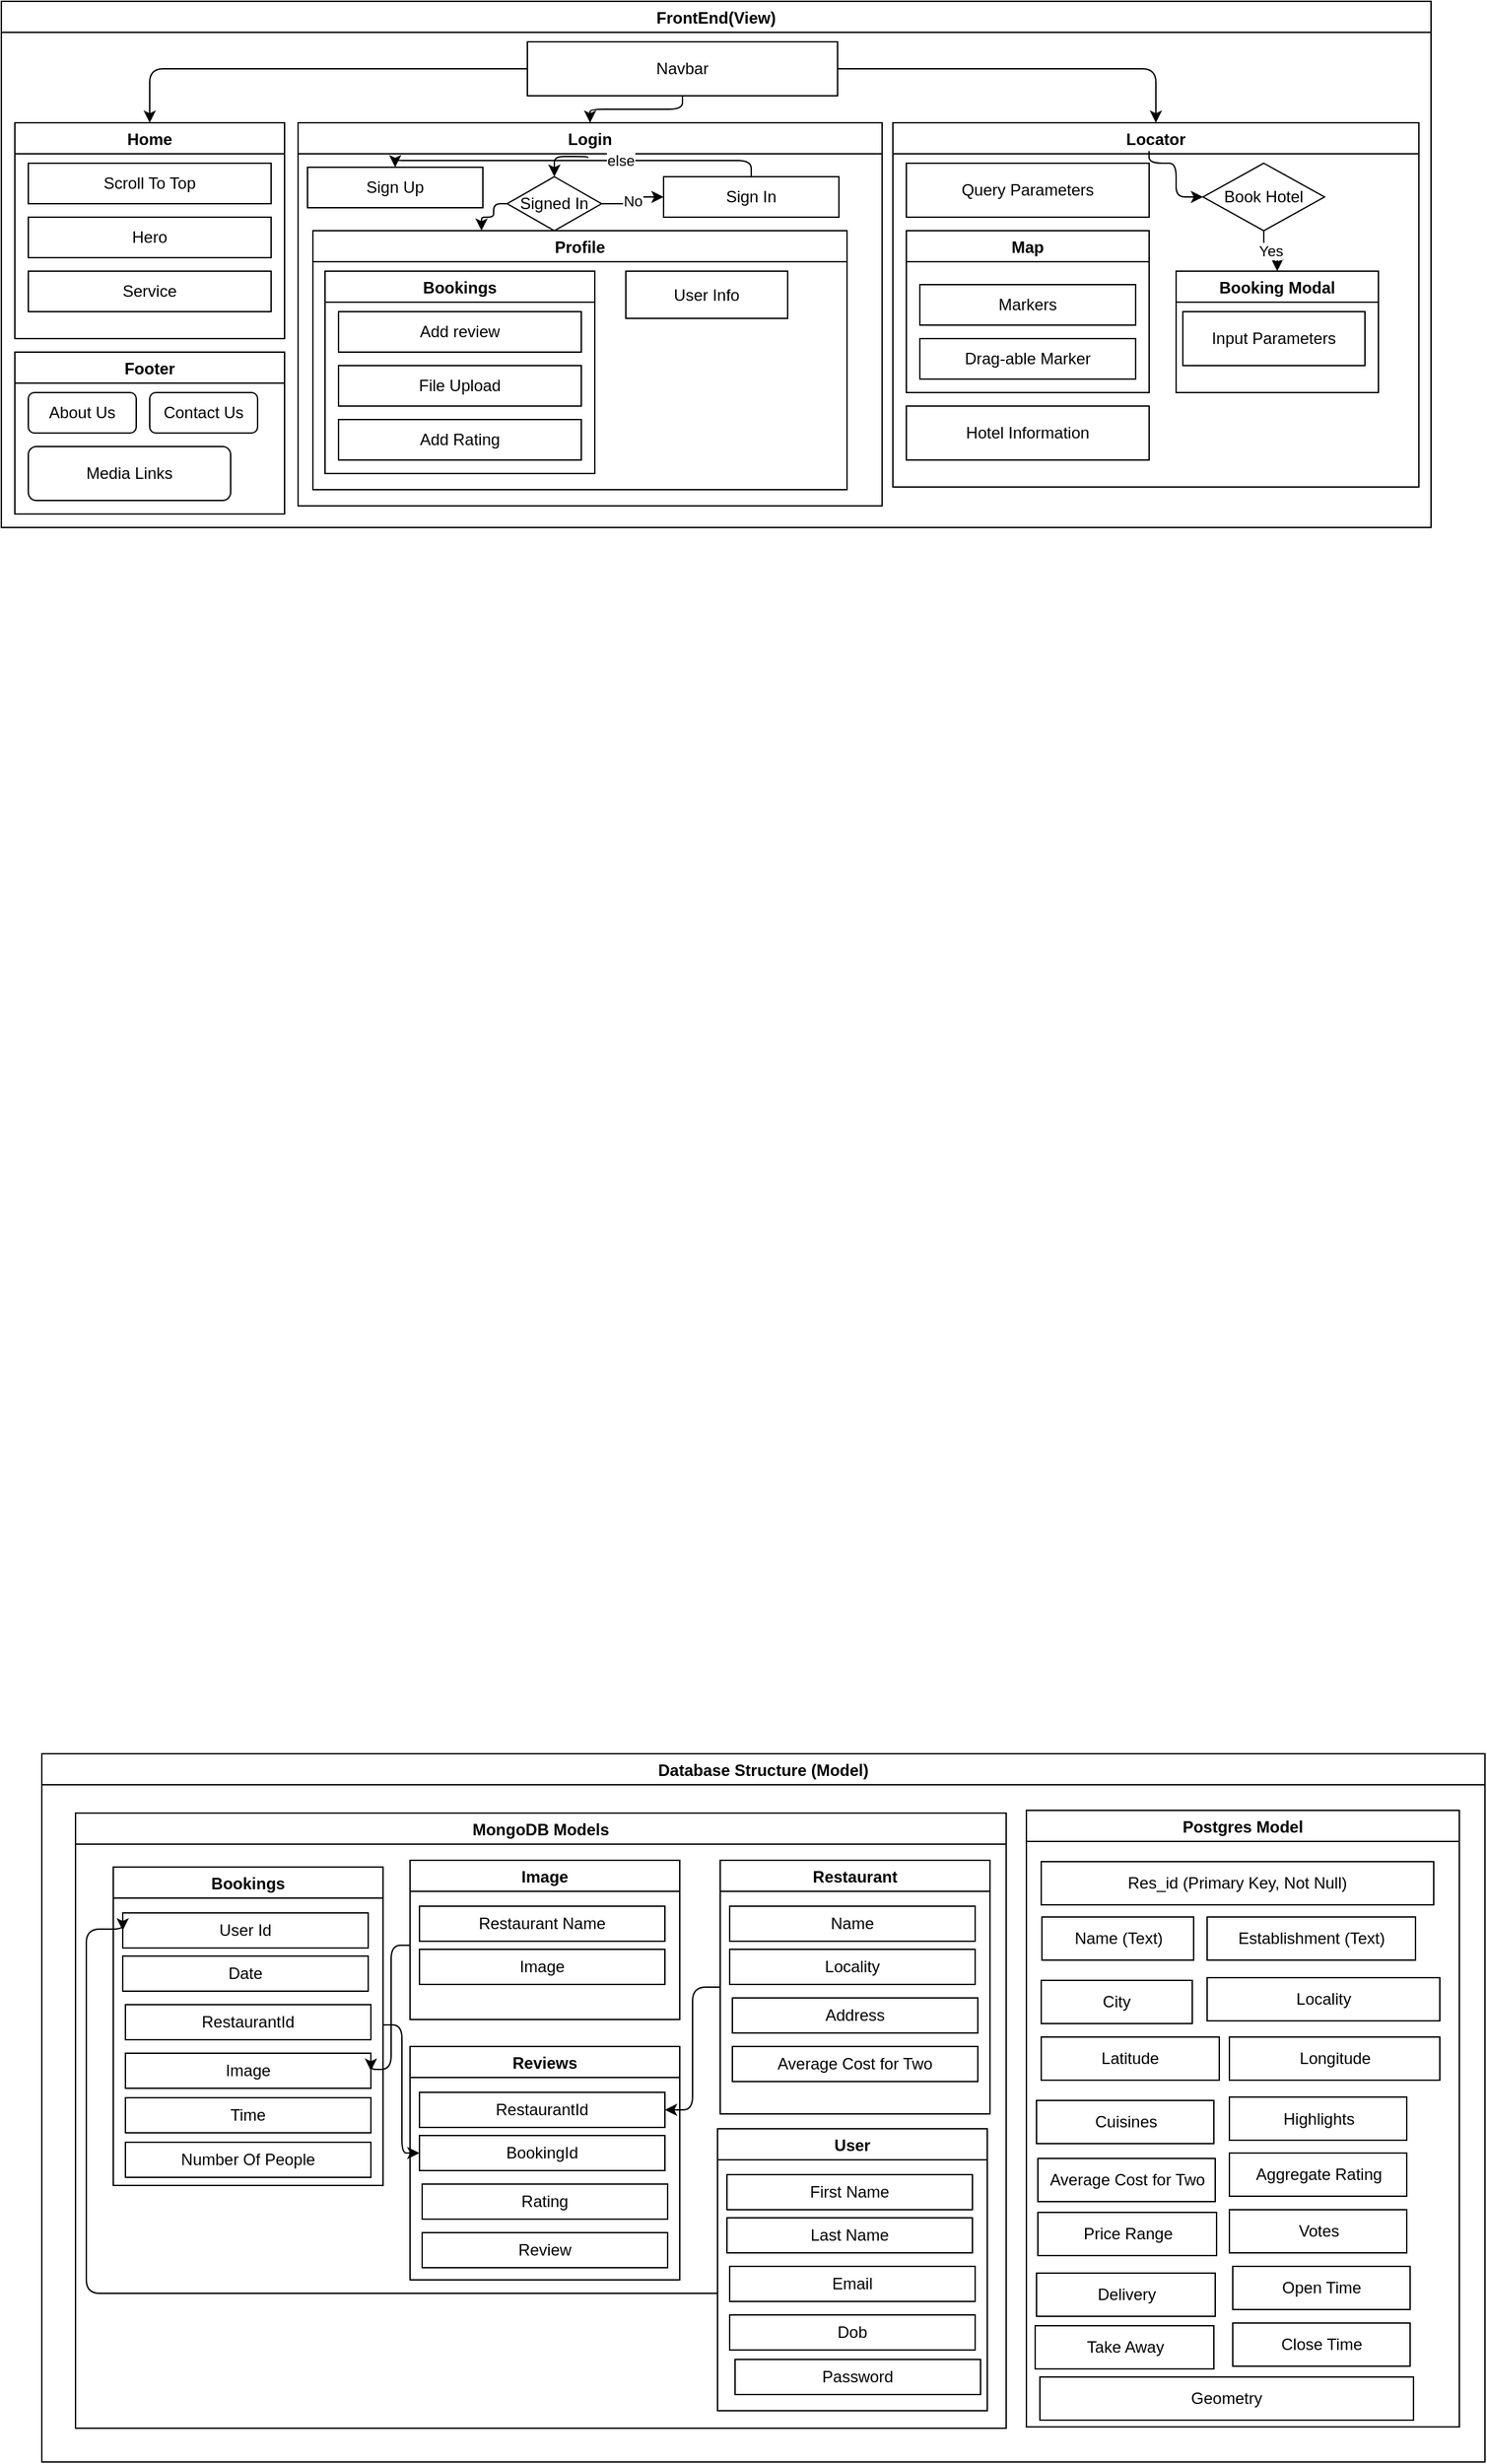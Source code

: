 <mxfile>
    <diagram id="NTOIQphCekF-uRRgmg95" name="Page-1">
        <mxGraphModel dx="1630" dy="567" grid="0" gridSize="10" guides="1" tooltips="1" connect="1" arrows="1" fold="1" page="0" pageScale="1" pageWidth="850" pageHeight="1100" math="0" shadow="0">
            <root>
                <mxCell id="0"/>
                <mxCell id="1" parent="0"/>
                <mxCell id="3" value="FrontEnd(View)" style="swimlane;" parent="1" vertex="1">
                    <mxGeometry x="-74" y="75" width="1060" height="390" as="geometry"/>
                </mxCell>
                <mxCell id="4" value="Home" style="swimlane;" parent="3" vertex="1">
                    <mxGeometry x="10" y="90" width="200" height="160" as="geometry"/>
                </mxCell>
                <mxCell id="8" value="Scroll To Top" style="rounded=0;whiteSpace=wrap;html=1;" parent="4" vertex="1">
                    <mxGeometry x="10" y="30" width="180" height="30" as="geometry"/>
                </mxCell>
                <mxCell id="9" value="Hero" style="rounded=0;whiteSpace=wrap;html=1;" parent="4" vertex="1">
                    <mxGeometry x="10" y="70" width="180" height="30" as="geometry"/>
                </mxCell>
                <mxCell id="10" value="Service" style="rounded=0;whiteSpace=wrap;html=1;align=center;" parent="4" vertex="1">
                    <mxGeometry x="10" y="110" width="180" height="30" as="geometry"/>
                </mxCell>
                <mxCell id="6" value="Login" style="swimlane;startSize=23;" parent="3" vertex="1">
                    <mxGeometry x="220" y="90" width="433" height="284" as="geometry"/>
                </mxCell>
                <mxCell id="66" value="No" style="edgeStyle=orthogonalEdgeStyle;html=1;entryX=0;entryY=0.5;entryDx=0;entryDy=0;" edge="1" parent="6" source="25" target="29">
                    <mxGeometry relative="1" as="geometry"/>
                </mxCell>
                <mxCell id="72" style="edgeStyle=orthogonalEdgeStyle;html=1;" edge="1" parent="6" source="25" target="67">
                    <mxGeometry relative="1" as="geometry">
                        <Array as="points">
                            <mxPoint x="145" y="60"/>
                            <mxPoint x="145" y="70"/>
                            <mxPoint x="136" y="70"/>
                        </Array>
                    </mxGeometry>
                </mxCell>
                <mxCell id="25" value="Signed In" style="rhombus;whiteSpace=wrap;html=1;" parent="6" vertex="1">
                    <mxGeometry x="155" y="40" width="70" height="40" as="geometry"/>
                </mxCell>
                <mxCell id="28" style="edgeStyle=orthogonalEdgeStyle;html=1;exitX=0.496;exitY=0.092;exitDx=0;exitDy=0;exitPerimeter=0;" parent="6" source="6" target="25" edge="1">
                    <mxGeometry relative="1" as="geometry">
                        <Array as="points">
                            <mxPoint x="190" y="25"/>
                        </Array>
                    </mxGeometry>
                </mxCell>
                <mxCell id="75" value="else" style="edgeStyle=orthogonalEdgeStyle;html=1;entryX=0.5;entryY=0;entryDx=0;entryDy=0;" edge="1" parent="6" source="29" target="38">
                    <mxGeometry x="-0.224" relative="1" as="geometry">
                        <Array as="points">
                            <mxPoint x="336" y="28"/>
                            <mxPoint x="72" y="28"/>
                        </Array>
                        <mxPoint as="offset"/>
                    </mxGeometry>
                </mxCell>
                <mxCell id="29" value="Sign In" style="rounded=0;whiteSpace=wrap;html=1;" parent="6" vertex="1">
                    <mxGeometry x="271" y="40" width="130" height="30" as="geometry"/>
                </mxCell>
                <mxCell id="38" value="Sign Up" style="rounded=0;whiteSpace=wrap;html=1;" parent="6" vertex="1">
                    <mxGeometry x="7" y="33" width="130" height="30" as="geometry"/>
                </mxCell>
                <mxCell id="67" value="Profile" style="swimlane;" vertex="1" parent="6">
                    <mxGeometry x="11" y="80" width="396" height="192" as="geometry"/>
                </mxCell>
                <mxCell id="74" value="User Info" style="rounded=0;whiteSpace=wrap;html=1;" vertex="1" parent="67">
                    <mxGeometry x="232" y="30" width="120" height="35" as="geometry"/>
                </mxCell>
                <mxCell id="7" value="Locator" style="swimlane;" parent="3" vertex="1">
                    <mxGeometry x="661" y="90" width="390" height="270" as="geometry"/>
                </mxCell>
                <mxCell id="13" value="Query Parameters" style="rounded=0;whiteSpace=wrap;html=1;" parent="7" vertex="1">
                    <mxGeometry x="10" y="30" width="180" height="40" as="geometry"/>
                </mxCell>
                <mxCell id="15" value="Hotel Information" style="rounded=0;whiteSpace=wrap;html=1;" parent="7" vertex="1">
                    <mxGeometry x="10" y="210" width="180" height="40" as="geometry"/>
                </mxCell>
                <mxCell id="16" value="Map" style="swimlane;" parent="7" vertex="1">
                    <mxGeometry x="10" y="80" width="180" height="120" as="geometry"/>
                </mxCell>
                <mxCell id="17" value="Markers" style="rounded=0;whiteSpace=wrap;html=1;" parent="16" vertex="1">
                    <mxGeometry x="10" y="40" width="160" height="30" as="geometry"/>
                </mxCell>
                <mxCell id="18" value="Drag-able Marker" style="rounded=0;whiteSpace=wrap;html=1;" parent="16" vertex="1">
                    <mxGeometry x="10" y="80" width="160" height="30" as="geometry"/>
                </mxCell>
                <mxCell id="48" value="Booking Modal" style="swimlane;" parent="7" vertex="1">
                    <mxGeometry x="210" y="110" width="150" height="90" as="geometry"/>
                </mxCell>
                <mxCell id="53" value="Input Parameters" style="rounded=0;whiteSpace=wrap;html=1;" parent="48" vertex="1">
                    <mxGeometry x="5" y="30" width="135" height="40" as="geometry"/>
                </mxCell>
                <mxCell id="52" value="Yes" style="edgeStyle=orthogonalEdgeStyle;html=1;exitX=0.5;exitY=1;exitDx=0;exitDy=0;" parent="7" source="49" target="48" edge="1">
                    <mxGeometry relative="1" as="geometry"/>
                </mxCell>
                <mxCell id="49" value="Book Hotel" style="rhombus;whiteSpace=wrap;html=1;" parent="7" vertex="1">
                    <mxGeometry x="230" y="30" width="90" height="50" as="geometry"/>
                </mxCell>
                <mxCell id="51" style="edgeStyle=orthogonalEdgeStyle;html=1;exitX=0.487;exitY=0.078;exitDx=0;exitDy=0;exitPerimeter=0;entryX=0;entryY=0.5;entryDx=0;entryDy=0;" parent="7" source="7" target="49" edge="1">
                    <mxGeometry relative="1" as="geometry">
                        <mxPoint x="230" y="65" as="targetPoint"/>
                        <mxPoint x="190" y="30" as="sourcePoint"/>
                        <Array as="points">
                            <mxPoint x="190" y="30"/>
                            <mxPoint x="210" y="30"/>
                            <mxPoint x="210" y="55"/>
                        </Array>
                    </mxGeometry>
                </mxCell>
                <mxCell id="58" style="edgeStyle=orthogonalEdgeStyle;html=1;entryX=0.5;entryY=0;entryDx=0;entryDy=0;" parent="3" source="57" target="4" edge="1">
                    <mxGeometry relative="1" as="geometry"/>
                </mxCell>
                <mxCell id="59" style="edgeStyle=orthogonalEdgeStyle;html=1;" parent="3" source="57" target="6" edge="1">
                    <mxGeometry relative="1" as="geometry"/>
                </mxCell>
                <mxCell id="60" style="edgeStyle=orthogonalEdgeStyle;html=1;" parent="3" source="57" target="7" edge="1">
                    <mxGeometry relative="1" as="geometry"/>
                </mxCell>
                <mxCell id="57" value="Navbar" style="rounded=0;whiteSpace=wrap;html=1;" parent="3" vertex="1">
                    <mxGeometry x="390" y="30" width="230" height="40" as="geometry"/>
                </mxCell>
                <mxCell id="61" value="Footer" style="swimlane;" parent="3" vertex="1">
                    <mxGeometry x="10" y="260" width="200" height="120" as="geometry"/>
                </mxCell>
                <mxCell id="62" value="About Us" style="rounded=1;whiteSpace=wrap;html=1;" parent="61" vertex="1">
                    <mxGeometry x="10" y="30" width="80" height="30" as="geometry"/>
                </mxCell>
                <mxCell id="63" value="Contact Us" style="rounded=1;whiteSpace=wrap;html=1;" parent="61" vertex="1">
                    <mxGeometry x="100" y="30" width="80" height="30" as="geometry"/>
                </mxCell>
                <mxCell id="64" value="Media Links" style="rounded=1;whiteSpace=wrap;html=1;" parent="61" vertex="1">
                    <mxGeometry x="10" y="70" width="150" height="40" as="geometry"/>
                </mxCell>
                <mxCell id="68" value="Bookings" style="swimlane;" vertex="1" parent="1">
                    <mxGeometry x="166" y="275" width="200" height="150" as="geometry"/>
                </mxCell>
                <mxCell id="69" value="Add review" style="rounded=0;whiteSpace=wrap;html=1;" vertex="1" parent="68">
                    <mxGeometry x="10" y="30" width="180" height="30" as="geometry"/>
                </mxCell>
                <mxCell id="70" value="File Upload" style="rounded=0;whiteSpace=wrap;html=1;" vertex="1" parent="68">
                    <mxGeometry x="10" y="70" width="180" height="30" as="geometry"/>
                </mxCell>
                <mxCell id="71" value="Add Rating" style="rounded=0;whiteSpace=wrap;html=1;" vertex="1" parent="68">
                    <mxGeometry x="10" y="110" width="180" height="30" as="geometry"/>
                </mxCell>
                <mxCell id="117" value="Database Structure (Model)" style="swimlane;" vertex="1" parent="1">
                    <mxGeometry x="-44" y="1374" width="1070" height="525" as="geometry"/>
                </mxCell>
                <mxCell id="118" value="MongoDB Models" style="swimlane;startSize=23;" vertex="1" parent="117">
                    <mxGeometry x="25" y="44" width="690" height="456" as="geometry"/>
                </mxCell>
                <mxCell id="119" style="edgeStyle=orthogonalEdgeStyle;html=1;entryX=0;entryY=0.5;entryDx=0;entryDy=0;" edge="1" parent="118" source="120" target="139">
                    <mxGeometry relative="1" as="geometry">
                        <Array as="points">
                            <mxPoint x="242" y="157"/>
                            <mxPoint x="242" y="252"/>
                        </Array>
                    </mxGeometry>
                </mxCell>
                <mxCell id="120" value="Bookings" style="swimlane;startSize=23;" vertex="1" parent="118">
                    <mxGeometry x="28" y="40" width="200" height="236" as="geometry"/>
                </mxCell>
                <mxCell id="121" value="User Id" style="rounded=0;whiteSpace=wrap;html=1;" vertex="1" parent="120">
                    <mxGeometry x="7" y="34" width="182" height="26" as="geometry"/>
                </mxCell>
                <mxCell id="122" value="Date" style="rounded=0;whiteSpace=wrap;html=1;" vertex="1" parent="120">
                    <mxGeometry x="7" y="66" width="182" height="26" as="geometry"/>
                </mxCell>
                <mxCell id="123" value="RestaurantId" style="rounded=0;whiteSpace=wrap;html=1;" vertex="1" parent="120">
                    <mxGeometry x="9" y="102" width="182" height="26" as="geometry"/>
                </mxCell>
                <mxCell id="124" value="Image" style="rounded=0;whiteSpace=wrap;html=1;" vertex="1" parent="120">
                    <mxGeometry x="9" y="138" width="182" height="26" as="geometry"/>
                </mxCell>
                <mxCell id="125" value="Time" style="rounded=0;whiteSpace=wrap;html=1;" vertex="1" parent="120">
                    <mxGeometry x="9" y="171" width="182" height="26" as="geometry"/>
                </mxCell>
                <mxCell id="126" value="Number Of People" style="rounded=0;whiteSpace=wrap;html=1;" vertex="1" parent="120">
                    <mxGeometry x="9" y="204" width="182" height="26" as="geometry"/>
                </mxCell>
                <mxCell id="127" style="edgeStyle=orthogonalEdgeStyle;html=1;entryX=1;entryY=0.5;entryDx=0;entryDy=0;" edge="1" parent="118" source="128" target="124">
                    <mxGeometry relative="1" as="geometry">
                        <Array as="points">
                            <mxPoint x="234" y="98"/>
                            <mxPoint x="234" y="190"/>
                        </Array>
                    </mxGeometry>
                </mxCell>
                <mxCell id="128" value="Image" style="swimlane;startSize=23;" vertex="1" parent="118">
                    <mxGeometry x="248" y="35" width="200" height="118" as="geometry"/>
                </mxCell>
                <mxCell id="129" value="Restaurant Name" style="rounded=0;whiteSpace=wrap;html=1;" vertex="1" parent="128">
                    <mxGeometry x="7" y="34" width="182" height="26" as="geometry"/>
                </mxCell>
                <mxCell id="130" value="Image" style="rounded=0;whiteSpace=wrap;html=1;" vertex="1" parent="128">
                    <mxGeometry x="7" y="66" width="182" height="26" as="geometry"/>
                </mxCell>
                <mxCell id="131" style="edgeStyle=orthogonalEdgeStyle;html=1;entryX=1;entryY=0.5;entryDx=0;entryDy=0;" edge="1" parent="118" source="132" target="138">
                    <mxGeometry relative="1" as="geometry"/>
                </mxCell>
                <mxCell id="132" value="Restaurant" style="swimlane;startSize=23;" vertex="1" parent="118">
                    <mxGeometry x="478" y="35" width="200" height="188" as="geometry"/>
                </mxCell>
                <mxCell id="133" value="Name" style="rounded=0;whiteSpace=wrap;html=1;" vertex="1" parent="132">
                    <mxGeometry x="7" y="34" width="182" height="26" as="geometry"/>
                </mxCell>
                <mxCell id="134" value="Locality" style="rounded=0;whiteSpace=wrap;html=1;" vertex="1" parent="132">
                    <mxGeometry x="7" y="66" width="182" height="26" as="geometry"/>
                </mxCell>
                <mxCell id="135" value="Address" style="rounded=0;whiteSpace=wrap;html=1;" vertex="1" parent="132">
                    <mxGeometry x="9" y="102" width="182" height="26" as="geometry"/>
                </mxCell>
                <mxCell id="136" value="Average Cost for Two" style="rounded=0;whiteSpace=wrap;html=1;" vertex="1" parent="132">
                    <mxGeometry x="9" y="138" width="182" height="26" as="geometry"/>
                </mxCell>
                <mxCell id="137" value="Reviews" style="swimlane;startSize=23;" vertex="1" parent="118">
                    <mxGeometry x="248" y="173" width="200" height="173" as="geometry"/>
                </mxCell>
                <mxCell id="138" value="RestaurantId" style="rounded=0;whiteSpace=wrap;html=1;" vertex="1" parent="137">
                    <mxGeometry x="7" y="34" width="182" height="26" as="geometry"/>
                </mxCell>
                <mxCell id="139" value="BookingId" style="rounded=0;whiteSpace=wrap;html=1;" vertex="1" parent="137">
                    <mxGeometry x="7" y="66" width="182" height="26" as="geometry"/>
                </mxCell>
                <mxCell id="140" value="Rating" style="rounded=0;whiteSpace=wrap;html=1;" vertex="1" parent="137">
                    <mxGeometry x="9" y="102" width="182" height="26" as="geometry"/>
                </mxCell>
                <mxCell id="141" value="Review" style="rounded=0;whiteSpace=wrap;html=1;" vertex="1" parent="137">
                    <mxGeometry x="9" y="138" width="182" height="26" as="geometry"/>
                </mxCell>
                <mxCell id="142" style="edgeStyle=orthogonalEdgeStyle;html=1;entryX=0;entryY=0.5;entryDx=0;entryDy=0;" edge="1" parent="118" source="143" target="121">
                    <mxGeometry relative="1" as="geometry">
                        <Array as="points">
                            <mxPoint x="8" y="356"/>
                            <mxPoint x="8" y="86"/>
                        </Array>
                    </mxGeometry>
                </mxCell>
                <mxCell id="143" value="User" style="swimlane;startSize=23;" vertex="1" parent="118">
                    <mxGeometry x="476" y="234" width="200" height="209" as="geometry"/>
                </mxCell>
                <mxCell id="144" value="First Name" style="rounded=0;whiteSpace=wrap;html=1;" vertex="1" parent="143">
                    <mxGeometry x="7" y="34" width="182" height="26" as="geometry"/>
                </mxCell>
                <mxCell id="145" value="Last Name" style="rounded=0;whiteSpace=wrap;html=1;" vertex="1" parent="143">
                    <mxGeometry x="7" y="66" width="182" height="26" as="geometry"/>
                </mxCell>
                <mxCell id="146" value="Email" style="rounded=0;whiteSpace=wrap;html=1;" vertex="1" parent="143">
                    <mxGeometry x="9" y="102" width="182" height="26" as="geometry"/>
                </mxCell>
                <mxCell id="147" value="Dob" style="rounded=0;whiteSpace=wrap;html=1;" vertex="1" parent="143">
                    <mxGeometry x="9" y="138" width="182" height="26" as="geometry"/>
                </mxCell>
                <mxCell id="148" value="Password" style="rounded=0;whiteSpace=wrap;html=1;" vertex="1" parent="143">
                    <mxGeometry x="13" y="171" width="182" height="26" as="geometry"/>
                </mxCell>
                <mxCell id="149" value="Postgres Model" style="swimlane;" vertex="1" parent="117">
                    <mxGeometry x="730" y="42" width="321" height="457" as="geometry"/>
                </mxCell>
                <mxCell id="152" value="Res_id (Primary Key, Not Null)" style="rounded=0;whiteSpace=wrap;html=1;" vertex="1" parent="149">
                    <mxGeometry x="11" y="38" width="291" height="32" as="geometry"/>
                </mxCell>
                <mxCell id="153" value="Name (Text)" style="rounded=0;whiteSpace=wrap;html=1;" vertex="1" parent="149">
                    <mxGeometry x="11.5" y="79" width="112.5" height="32" as="geometry"/>
                </mxCell>
                <mxCell id="154" value="Establishment (Text)" style="rounded=0;whiteSpace=wrap;html=1;" vertex="1" parent="149">
                    <mxGeometry x="134" y="79" width="154.5" height="32" as="geometry"/>
                </mxCell>
                <mxCell id="155" value="City" style="rounded=0;whiteSpace=wrap;html=1;" vertex="1" parent="149">
                    <mxGeometry x="11" y="126" width="112" height="32" as="geometry"/>
                </mxCell>
                <mxCell id="156" value="Locality" style="rounded=0;whiteSpace=wrap;html=1;" vertex="1" parent="149">
                    <mxGeometry x="134" y="124" width="172.5" height="32" as="geometry"/>
                </mxCell>
                <mxCell id="157" value="Latitude" style="rounded=0;whiteSpace=wrap;html=1;" vertex="1" parent="149">
                    <mxGeometry x="11" y="168" width="132" height="32" as="geometry"/>
                </mxCell>
                <mxCell id="158" value="Longitude" style="rounded=0;whiteSpace=wrap;html=1;" vertex="1" parent="149">
                    <mxGeometry x="150.5" y="168" width="156" height="32" as="geometry"/>
                </mxCell>
                <mxCell id="159" value="Cuisines" style="rounded=0;whiteSpace=wrap;html=1;" vertex="1" parent="149">
                    <mxGeometry x="7.5" y="215" width="131.5" height="32" as="geometry"/>
                </mxCell>
                <mxCell id="160" value="Average Cost for Two" style="rounded=0;whiteSpace=wrap;html=1;" vertex="1" parent="149">
                    <mxGeometry x="8.5" y="258" width="131.5" height="32" as="geometry"/>
                </mxCell>
                <mxCell id="161" value="Price Range" style="rounded=0;whiteSpace=wrap;html=1;" vertex="1" parent="149">
                    <mxGeometry x="8.5" y="298" width="132.5" height="32" as="geometry"/>
                </mxCell>
                <mxCell id="162" value="Highlights" style="rounded=0;whiteSpace=wrap;html=1;" vertex="1" parent="149">
                    <mxGeometry x="150.5" y="212.5" width="131.5" height="32" as="geometry"/>
                </mxCell>
                <mxCell id="163" value="Aggregate Rating" style="rounded=0;whiteSpace=wrap;html=1;" vertex="1" parent="149">
                    <mxGeometry x="150.5" y="254" width="131.5" height="32" as="geometry"/>
                </mxCell>
                <mxCell id="164" value="Votes" style="rounded=0;whiteSpace=wrap;html=1;" vertex="1" parent="149">
                    <mxGeometry x="150.5" y="296" width="131.5" height="32" as="geometry"/>
                </mxCell>
                <mxCell id="165" value="Delivery" style="rounded=0;whiteSpace=wrap;html=1;" vertex="1" parent="149">
                    <mxGeometry x="7.5" y="343" width="132.5" height="32" as="geometry"/>
                </mxCell>
                <mxCell id="166" value="Take Away" style="rounded=0;whiteSpace=wrap;html=1;" vertex="1" parent="149">
                    <mxGeometry x="6.5" y="382" width="132.5" height="32" as="geometry"/>
                </mxCell>
                <mxCell id="167" value="Open Time" style="rounded=0;whiteSpace=wrap;html=1;" vertex="1" parent="149">
                    <mxGeometry x="153" y="338" width="131.5" height="32" as="geometry"/>
                </mxCell>
                <mxCell id="168" value="Close Time" style="rounded=0;whiteSpace=wrap;html=1;" vertex="1" parent="149">
                    <mxGeometry x="153" y="380" width="131.5" height="32" as="geometry"/>
                </mxCell>
                <mxCell id="169" value="Geometry" style="rounded=0;whiteSpace=wrap;html=1;" vertex="1" parent="149">
                    <mxGeometry x="10" y="420" width="277" height="32" as="geometry"/>
                </mxCell>
            </root>
        </mxGraphModel>
    </diagram>
</mxfile>